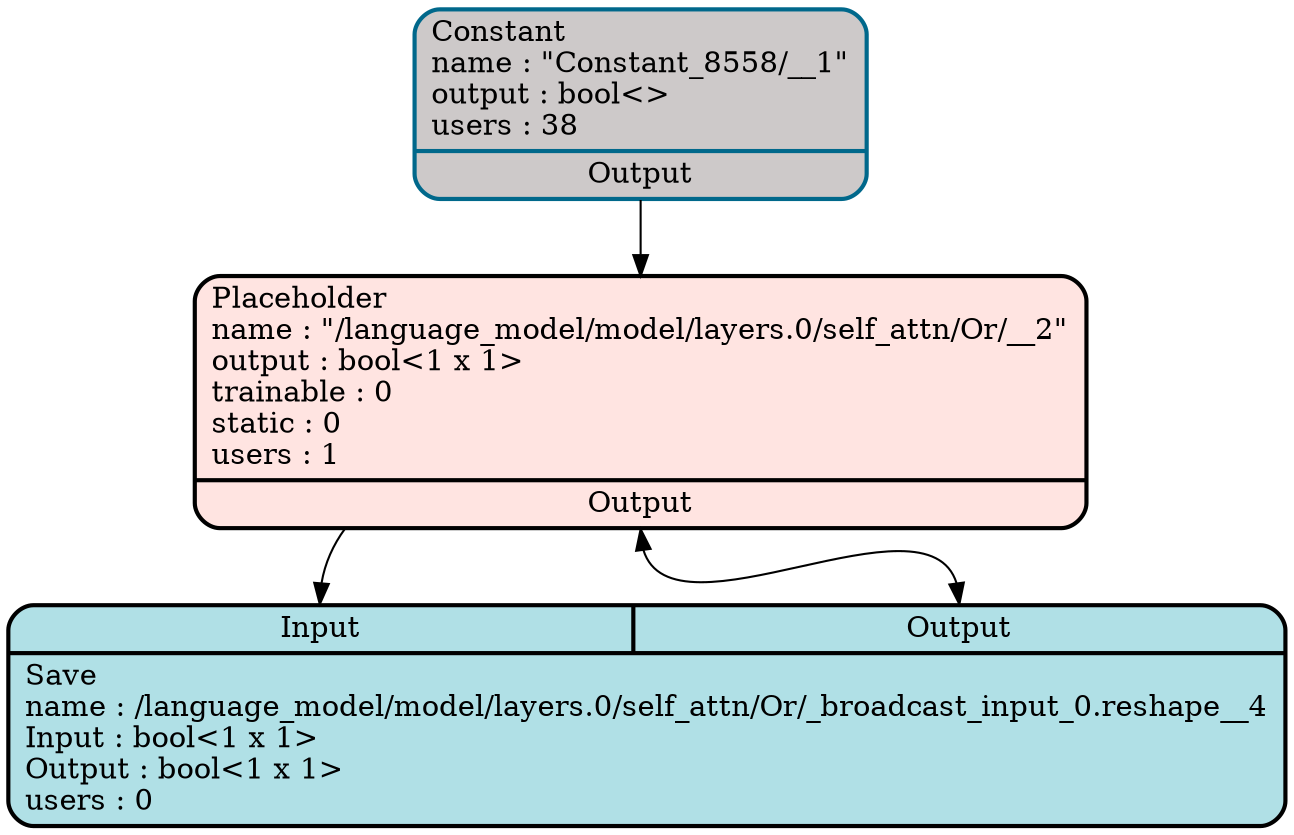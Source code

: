 digraph DAG {
	rankdir=TB;
"/language_model/model/layers.0/self_attn/Or/__4" [
	label = "{{<Input>Input|<Output>Output}|{Save\lname : /language_model/model/layers.0/self_attn/Or/_broadcast_input_0.reshape__4\lInput : bool\<1 x 1\>\lOutput : bool\<1 x 1\>\lusers : 0\l}}"
	shape = "record"
	style="filled,rounded"
	fillcolor=PowderBlue
penwidth = 2];

"/language_model/model/layers.0/self_attn/Or/__2" [
	label = "{{<Input>Input}|{Reshape\lname : /language_model/model/layers.0/self_attn/Or/_broadcast_input_0.reshape__2\lInput : bool\<\>\lDims : [1, 1]\lusers : 1\lResult : bool\<1 x 1\>\l}|{<Result>Result}}"
	shape = "record"
	style="filled,rounded"
	fillcolor=Yellow2
penwidth = 2];

"Constant_8558/__1" [
	label = "{{Constant\lname : \"Constant_8558/__1\"\loutput : bool\<\>\lusers : 38\l}|{<Output>Output}}"
	shape = "record"
	style="filled,rounded"
	fillcolor=Snow3 color=DeepSkyBlue4
penwidth = 2];

"/language_model/model/layers.0/self_attn/Or/__2" [
	label = "{{Placeholder\lname : \"/language_model/model/layers.0/self_attn/Or/__2\"\loutput : bool\<1 x 1\>\ltrainable : 0\lstatic : 0\lusers : 1\l}|{<Output>Output}}"
	shape = "record"
	style="filled,rounded"
	fillcolor=MistyRose1
penwidth = 2];

"/language_model/model/layers.0/self_attn/Or/__2" :"Output"  -> "/language_model/model/layers.0/self_attn/Or/__4" :"Output"  [dir="both"];
"Constant_8558/__1" :"Output"  -> "/language_model/model/layers.0/self_attn/Or/__2" :"Input" ;
"/language_model/model/layers.0/self_attn/Or/__2" :"Result"  -> "/language_model/model/layers.0/self_attn/Or/__4" :"Input" ;
}